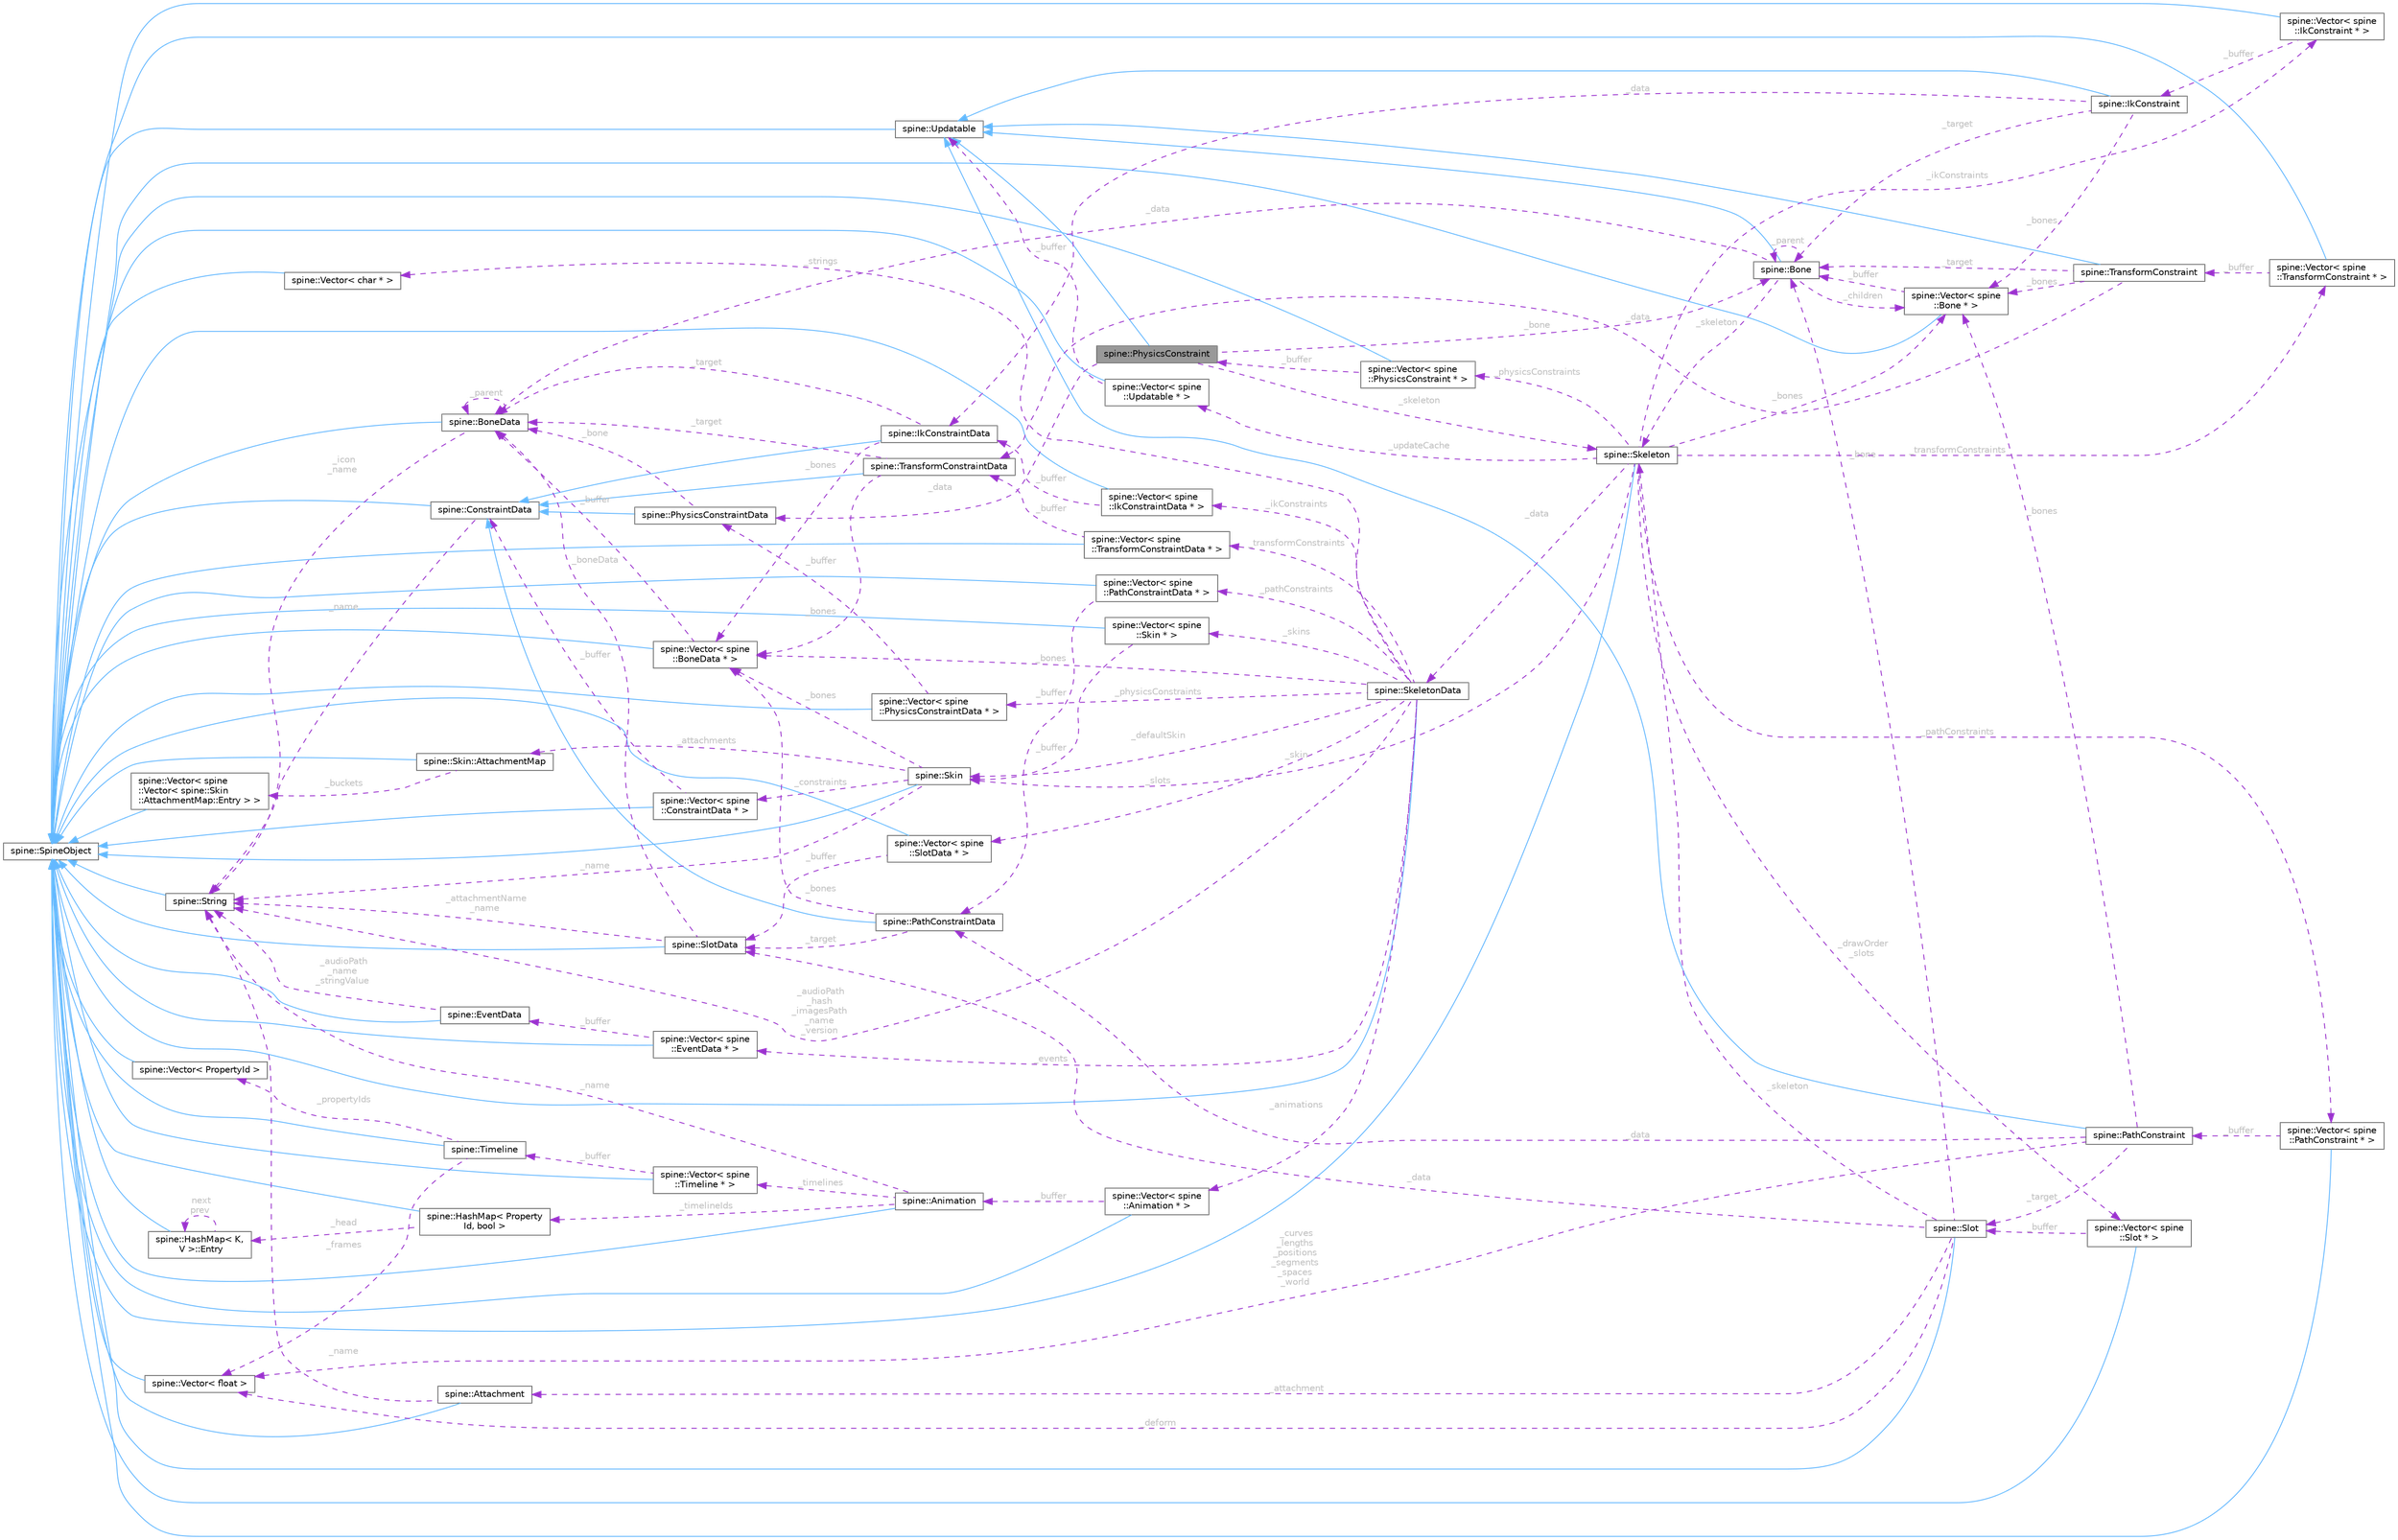 digraph "spine::PhysicsConstraint"
{
 // LATEX_PDF_SIZE
  bgcolor="transparent";
  edge [fontname=Helvetica,fontsize=10,labelfontname=Helvetica,labelfontsize=10];
  node [fontname=Helvetica,fontsize=10,shape=box,height=0.2,width=0.4];
  rankdir="LR";
  Node1 [id="Node000001",label="spine::PhysicsConstraint",height=0.2,width=0.4,color="gray40", fillcolor="grey60", style="filled", fontcolor="black",tooltip=" "];
  Node2 -> Node1 [id="edge1_Node000001_Node000002",dir="back",color="steelblue1",style="solid",tooltip=" "];
  Node2 [id="Node000002",label="spine::Updatable",height=0.2,width=0.4,color="gray40", fillcolor="white", style="filled",URL="$classspine_1_1_updatable.html",tooltip=" "];
  Node3 -> Node2 [id="edge2_Node000002_Node000003",dir="back",color="steelblue1",style="solid",tooltip=" "];
  Node3 [id="Node000003",label="spine::SpineObject",height=0.2,width=0.4,color="gray40", fillcolor="white", style="filled",URL="$classspine_1_1_spine_object.html",tooltip=" "];
  Node4 -> Node1 [id="edge3_Node000001_Node000004",dir="back",color="darkorchid3",style="dashed",tooltip=" ",label=" _data",fontcolor="grey" ];
  Node4 [id="Node000004",label="spine::PhysicsConstraintData",height=0.2,width=0.4,color="gray40", fillcolor="white", style="filled",URL="$classspine_1_1_physics_constraint_data.html",tooltip=" "];
  Node5 -> Node4 [id="edge4_Node000004_Node000005",dir="back",color="steelblue1",style="solid",tooltip=" "];
  Node5 [id="Node000005",label="spine::ConstraintData",height=0.2,width=0.4,color="gray40", fillcolor="white", style="filled",URL="$classspine_1_1_constraint_data.html",tooltip="The interface for all constraints."];
  Node3 -> Node5 [id="edge5_Node000005_Node000003",dir="back",color="steelblue1",style="solid",tooltip=" "];
  Node6 -> Node5 [id="edge6_Node000005_Node000006",dir="back",color="darkorchid3",style="dashed",tooltip=" ",label=" _name",fontcolor="grey" ];
  Node6 [id="Node000006",label="spine::String",height=0.2,width=0.4,color="gray40", fillcolor="white", style="filled",URL="$classspine_1_1_string.html",tooltip=" "];
  Node3 -> Node6 [id="edge7_Node000006_Node000003",dir="back",color="steelblue1",style="solid",tooltip=" "];
  Node7 -> Node4 [id="edge8_Node000004_Node000007",dir="back",color="darkorchid3",style="dashed",tooltip=" ",label=" _bone",fontcolor="grey" ];
  Node7 [id="Node000007",label="spine::BoneData",height=0.2,width=0.4,color="gray40", fillcolor="white", style="filled",URL="$classspine_1_1_bone_data.html",tooltip=" "];
  Node3 -> Node7 [id="edge9_Node000007_Node000003",dir="back",color="steelblue1",style="solid",tooltip=" "];
  Node6 -> Node7 [id="edge10_Node000007_Node000006",dir="back",color="darkorchid3",style="dashed",tooltip=" ",label=" _icon\n_name",fontcolor="grey" ];
  Node7 -> Node7 [id="edge11_Node000007_Node000007",dir="back",color="darkorchid3",style="dashed",tooltip=" ",label=" _parent",fontcolor="grey" ];
  Node8 -> Node1 [id="edge12_Node000001_Node000008",dir="back",color="darkorchid3",style="dashed",tooltip=" ",label=" _bone",fontcolor="grey" ];
  Node8 [id="Node000008",label="spine::Bone",height=0.2,width=0.4,color="gray40", fillcolor="white", style="filled",URL="$classspine_1_1_bone.html",tooltip=" "];
  Node2 -> Node8 [id="edge13_Node000008_Node000002",dir="back",color="steelblue1",style="solid",tooltip=" "];
  Node7 -> Node8 [id="edge14_Node000008_Node000007",dir="back",color="darkorchid3",style="dashed",tooltip=" ",label=" _data",fontcolor="grey" ];
  Node9 -> Node8 [id="edge15_Node000008_Node000009",dir="back",color="darkorchid3",style="dashed",tooltip=" ",label=" _skeleton",fontcolor="grey" ];
  Node9 [id="Node000009",label="spine::Skeleton",height=0.2,width=0.4,color="gray40", fillcolor="white", style="filled",URL="$classspine_1_1_skeleton.html",tooltip=" "];
  Node3 -> Node9 [id="edge16_Node000009_Node000003",dir="back",color="steelblue1",style="solid",tooltip=" "];
  Node10 -> Node9 [id="edge17_Node000009_Node000010",dir="back",color="darkorchid3",style="dashed",tooltip=" ",label=" _data",fontcolor="grey" ];
  Node10 [id="Node000010",label="spine::SkeletonData",height=0.2,width=0.4,color="gray40", fillcolor="white", style="filled",URL="$classspine_1_1_skeleton_data.html",tooltip="Stores the setup pose and all of the stateless data for a skeleton."];
  Node3 -> Node10 [id="edge18_Node000010_Node000003",dir="back",color="steelblue1",style="solid",tooltip=" "];
  Node6 -> Node10 [id="edge19_Node000010_Node000006",dir="back",color="darkorchid3",style="dashed",tooltip=" ",label=" _audioPath\n_hash\n_imagesPath\n_name\n_version",fontcolor="grey" ];
  Node11 -> Node10 [id="edge20_Node000010_Node000011",dir="back",color="darkorchid3",style="dashed",tooltip=" ",label=" _bones",fontcolor="grey" ];
  Node11 [id="Node000011",label="spine::Vector\< spine\l::BoneData * \>",height=0.2,width=0.4,color="gray40", fillcolor="white", style="filled",URL="$classspine_1_1_vector.html",tooltip=" "];
  Node3 -> Node11 [id="edge21_Node000011_Node000003",dir="back",color="steelblue1",style="solid",tooltip=" "];
  Node7 -> Node11 [id="edge22_Node000011_Node000007",dir="back",color="darkorchid3",style="dashed",tooltip=" ",label=" _buffer",fontcolor="grey" ];
  Node12 -> Node10 [id="edge23_Node000010_Node000012",dir="back",color="darkorchid3",style="dashed",tooltip=" ",label=" _slots",fontcolor="grey" ];
  Node12 [id="Node000012",label="spine::Vector\< spine\l::SlotData * \>",height=0.2,width=0.4,color="gray40", fillcolor="white", style="filled",URL="$classspine_1_1_vector.html",tooltip=" "];
  Node3 -> Node12 [id="edge24_Node000012_Node000003",dir="back",color="steelblue1",style="solid",tooltip=" "];
  Node13 -> Node12 [id="edge25_Node000012_Node000013",dir="back",color="darkorchid3",style="dashed",tooltip=" ",label=" _buffer",fontcolor="grey" ];
  Node13 [id="Node000013",label="spine::SlotData",height=0.2,width=0.4,color="gray40", fillcolor="white", style="filled",URL="$classspine_1_1_slot_data.html",tooltip=" "];
  Node3 -> Node13 [id="edge26_Node000013_Node000003",dir="back",color="steelblue1",style="solid",tooltip=" "];
  Node6 -> Node13 [id="edge27_Node000013_Node000006",dir="back",color="darkorchid3",style="dashed",tooltip=" ",label=" _attachmentName\n_name",fontcolor="grey" ];
  Node7 -> Node13 [id="edge28_Node000013_Node000007",dir="back",color="darkorchid3",style="dashed",tooltip=" ",label=" _boneData",fontcolor="grey" ];
  Node14 -> Node10 [id="edge29_Node000010_Node000014",dir="back",color="darkorchid3",style="dashed",tooltip=" ",label=" _skins",fontcolor="grey" ];
  Node14 [id="Node000014",label="spine::Vector\< spine\l::Skin * \>",height=0.2,width=0.4,color="gray40", fillcolor="white", style="filled",URL="$classspine_1_1_vector.html",tooltip=" "];
  Node3 -> Node14 [id="edge30_Node000014_Node000003",dir="back",color="steelblue1",style="solid",tooltip=" "];
  Node15 -> Node14 [id="edge31_Node000014_Node000015",dir="back",color="darkorchid3",style="dashed",tooltip=" ",label=" _buffer",fontcolor="grey" ];
  Node15 [id="Node000015",label="spine::Skin",height=0.2,width=0.4,color="gray40", fillcolor="white", style="filled",URL="$classspine_1_1_skin.html",tooltip=" "];
  Node3 -> Node15 [id="edge32_Node000015_Node000003",dir="back",color="steelblue1",style="solid",tooltip=" "];
  Node6 -> Node15 [id="edge33_Node000015_Node000006",dir="back",color="darkorchid3",style="dashed",tooltip=" ",label=" _name",fontcolor="grey" ];
  Node16 -> Node15 [id="edge34_Node000015_Node000016",dir="back",color="darkorchid3",style="dashed",tooltip=" ",label=" _attachments",fontcolor="grey" ];
  Node16 [id="Node000016",label="spine::Skin::AttachmentMap",height=0.2,width=0.4,color="gray40", fillcolor="white", style="filled",URL="$classspine_1_1_skin_1_1_attachment_map.html",tooltip=" "];
  Node3 -> Node16 [id="edge35_Node000016_Node000003",dir="back",color="steelblue1",style="solid",tooltip=" "];
  Node17 -> Node16 [id="edge36_Node000016_Node000017",dir="back",color="darkorchid3",style="dashed",tooltip=" ",label=" _buckets",fontcolor="grey" ];
  Node17 [id="Node000017",label="spine::Vector\< spine\l::Vector\< spine::Skin\l::AttachmentMap::Entry \> \>",height=0.2,width=0.4,color="gray40", fillcolor="white", style="filled",URL="$classspine_1_1_vector.html",tooltip=" "];
  Node3 -> Node17 [id="edge37_Node000017_Node000003",dir="back",color="steelblue1",style="solid",tooltip=" "];
  Node11 -> Node15 [id="edge38_Node000015_Node000011",dir="back",color="darkorchid3",style="dashed",tooltip=" ",label=" _bones",fontcolor="grey" ];
  Node18 -> Node15 [id="edge39_Node000015_Node000018",dir="back",color="darkorchid3",style="dashed",tooltip=" ",label=" _constraints",fontcolor="grey" ];
  Node18 [id="Node000018",label="spine::Vector\< spine\l::ConstraintData * \>",height=0.2,width=0.4,color="gray40", fillcolor="white", style="filled",URL="$classspine_1_1_vector.html",tooltip=" "];
  Node3 -> Node18 [id="edge40_Node000018_Node000003",dir="back",color="steelblue1",style="solid",tooltip=" "];
  Node5 -> Node18 [id="edge41_Node000018_Node000005",dir="back",color="darkorchid3",style="dashed",tooltip=" ",label=" _buffer",fontcolor="grey" ];
  Node15 -> Node10 [id="edge42_Node000010_Node000015",dir="back",color="darkorchid3",style="dashed",tooltip=" ",label=" _defaultSkin",fontcolor="grey" ];
  Node19 -> Node10 [id="edge43_Node000010_Node000019",dir="back",color="darkorchid3",style="dashed",tooltip=" ",label=" _events",fontcolor="grey" ];
  Node19 [id="Node000019",label="spine::Vector\< spine\l::EventData * \>",height=0.2,width=0.4,color="gray40", fillcolor="white", style="filled",URL="$classspine_1_1_vector.html",tooltip=" "];
  Node3 -> Node19 [id="edge44_Node000019_Node000003",dir="back",color="steelblue1",style="solid",tooltip=" "];
  Node20 -> Node19 [id="edge45_Node000019_Node000020",dir="back",color="darkorchid3",style="dashed",tooltip=" ",label=" _buffer",fontcolor="grey" ];
  Node20 [id="Node000020",label="spine::EventData",height=0.2,width=0.4,color="gray40", fillcolor="white", style="filled",URL="$classspine_1_1_event_data.html",tooltip="Stores the setup pose values for an Event."];
  Node3 -> Node20 [id="edge46_Node000020_Node000003",dir="back",color="steelblue1",style="solid",tooltip=" "];
  Node6 -> Node20 [id="edge47_Node000020_Node000006",dir="back",color="darkorchid3",style="dashed",tooltip=" ",label=" _audioPath\n_name\n_stringValue",fontcolor="grey" ];
  Node21 -> Node10 [id="edge48_Node000010_Node000021",dir="back",color="darkorchid3",style="dashed",tooltip=" ",label=" _animations",fontcolor="grey" ];
  Node21 [id="Node000021",label="spine::Vector\< spine\l::Animation * \>",height=0.2,width=0.4,color="gray40", fillcolor="white", style="filled",URL="$classspine_1_1_vector.html",tooltip=" "];
  Node3 -> Node21 [id="edge49_Node000021_Node000003",dir="back",color="steelblue1",style="solid",tooltip=" "];
  Node22 -> Node21 [id="edge50_Node000021_Node000022",dir="back",color="darkorchid3",style="dashed",tooltip=" ",label=" _buffer",fontcolor="grey" ];
  Node22 [id="Node000022",label="spine::Animation",height=0.2,width=0.4,color="gray40", fillcolor="white", style="filled",URL="$classspine_1_1_animation.html",tooltip=" "];
  Node3 -> Node22 [id="edge51_Node000022_Node000003",dir="back",color="steelblue1",style="solid",tooltip=" "];
  Node23 -> Node22 [id="edge52_Node000022_Node000023",dir="back",color="darkorchid3",style="dashed",tooltip=" ",label=" _timelines",fontcolor="grey" ];
  Node23 [id="Node000023",label="spine::Vector\< spine\l::Timeline * \>",height=0.2,width=0.4,color="gray40", fillcolor="white", style="filled",URL="$classspine_1_1_vector.html",tooltip=" "];
  Node3 -> Node23 [id="edge53_Node000023_Node000003",dir="back",color="steelblue1",style="solid",tooltip=" "];
  Node24 -> Node23 [id="edge54_Node000023_Node000024",dir="back",color="darkorchid3",style="dashed",tooltip=" ",label=" _buffer",fontcolor="grey" ];
  Node24 [id="Node000024",label="spine::Timeline",height=0.2,width=0.4,color="gray40", fillcolor="white", style="filled",URL="$classspine_1_1_timeline.html",tooltip=" "];
  Node3 -> Node24 [id="edge55_Node000024_Node000003",dir="back",color="steelblue1",style="solid",tooltip=" "];
  Node25 -> Node24 [id="edge56_Node000024_Node000025",dir="back",color="darkorchid3",style="dashed",tooltip=" ",label=" _propertyIds",fontcolor="grey" ];
  Node25 [id="Node000025",label="spine::Vector\< PropertyId \>",height=0.2,width=0.4,color="gray40", fillcolor="white", style="filled",URL="$classspine_1_1_vector.html",tooltip=" "];
  Node3 -> Node25 [id="edge57_Node000025_Node000003",dir="back",color="steelblue1",style="solid",tooltip=" "];
  Node26 -> Node24 [id="edge58_Node000024_Node000026",dir="back",color="darkorchid3",style="dashed",tooltip=" ",label=" _frames",fontcolor="grey" ];
  Node26 [id="Node000026",label="spine::Vector\< float \>",height=0.2,width=0.4,color="gray40", fillcolor="white", style="filled",URL="$classspine_1_1_vector.html",tooltip=" "];
  Node3 -> Node26 [id="edge59_Node000026_Node000003",dir="back",color="steelblue1",style="solid",tooltip=" "];
  Node27 -> Node22 [id="edge60_Node000022_Node000027",dir="back",color="darkorchid3",style="dashed",tooltip=" ",label=" _timelineIds",fontcolor="grey" ];
  Node27 [id="Node000027",label="spine::HashMap\< Property\lId, bool \>",height=0.2,width=0.4,color="gray40", fillcolor="white", style="filled",URL="$classspine_1_1_hash_map.html",tooltip=" "];
  Node3 -> Node27 [id="edge61_Node000027_Node000003",dir="back",color="steelblue1",style="solid",tooltip=" "];
  Node28 -> Node27 [id="edge62_Node000027_Node000028",dir="back",color="darkorchid3",style="dashed",tooltip=" ",label=" _head",fontcolor="grey" ];
  Node28 [id="Node000028",label="spine::HashMap\< K,\l V \>::Entry",height=0.2,width=0.4,color="gray40", fillcolor="white", style="filled",URL="$classspine_1_1_hash_map_1_1_entry.html",tooltip=" "];
  Node3 -> Node28 [id="edge63_Node000028_Node000003",dir="back",color="steelblue1",style="solid",tooltip=" "];
  Node28 -> Node28 [id="edge64_Node000028_Node000028",dir="back",color="darkorchid3",style="dashed",tooltip=" ",label=" next\nprev",fontcolor="grey" ];
  Node6 -> Node22 [id="edge65_Node000022_Node000006",dir="back",color="darkorchid3",style="dashed",tooltip=" ",label=" _name",fontcolor="grey" ];
  Node29 -> Node10 [id="edge66_Node000010_Node000029",dir="back",color="darkorchid3",style="dashed",tooltip=" ",label=" _ikConstraints",fontcolor="grey" ];
  Node29 [id="Node000029",label="spine::Vector\< spine\l::IkConstraintData * \>",height=0.2,width=0.4,color="gray40", fillcolor="white", style="filled",URL="$classspine_1_1_vector.html",tooltip=" "];
  Node3 -> Node29 [id="edge67_Node000029_Node000003",dir="back",color="steelblue1",style="solid",tooltip=" "];
  Node30 -> Node29 [id="edge68_Node000029_Node000030",dir="back",color="darkorchid3",style="dashed",tooltip=" ",label=" _buffer",fontcolor="grey" ];
  Node30 [id="Node000030",label="spine::IkConstraintData",height=0.2,width=0.4,color="gray40", fillcolor="white", style="filled",URL="$classspine_1_1_ik_constraint_data.html",tooltip=" "];
  Node5 -> Node30 [id="edge69_Node000030_Node000005",dir="back",color="steelblue1",style="solid",tooltip=" "];
  Node11 -> Node30 [id="edge70_Node000030_Node000011",dir="back",color="darkorchid3",style="dashed",tooltip=" ",label=" _bones",fontcolor="grey" ];
  Node7 -> Node30 [id="edge71_Node000030_Node000007",dir="back",color="darkorchid3",style="dashed",tooltip=" ",label=" _target",fontcolor="grey" ];
  Node31 -> Node10 [id="edge72_Node000010_Node000031",dir="back",color="darkorchid3",style="dashed",tooltip=" ",label=" _transformConstraints",fontcolor="grey" ];
  Node31 [id="Node000031",label="spine::Vector\< spine\l::TransformConstraintData * \>",height=0.2,width=0.4,color="gray40", fillcolor="white", style="filled",URL="$classspine_1_1_vector.html",tooltip=" "];
  Node3 -> Node31 [id="edge73_Node000031_Node000003",dir="back",color="steelblue1",style="solid",tooltip=" "];
  Node32 -> Node31 [id="edge74_Node000031_Node000032",dir="back",color="darkorchid3",style="dashed",tooltip=" ",label=" _buffer",fontcolor="grey" ];
  Node32 [id="Node000032",label="spine::TransformConstraintData",height=0.2,width=0.4,color="gray40", fillcolor="white", style="filled",URL="$classspine_1_1_transform_constraint_data.html",tooltip=" "];
  Node5 -> Node32 [id="edge75_Node000032_Node000005",dir="back",color="steelblue1",style="solid",tooltip=" "];
  Node11 -> Node32 [id="edge76_Node000032_Node000011",dir="back",color="darkorchid3",style="dashed",tooltip=" ",label=" _bones",fontcolor="grey" ];
  Node7 -> Node32 [id="edge77_Node000032_Node000007",dir="back",color="darkorchid3",style="dashed",tooltip=" ",label=" _target",fontcolor="grey" ];
  Node33 -> Node10 [id="edge78_Node000010_Node000033",dir="back",color="darkorchid3",style="dashed",tooltip=" ",label=" _pathConstraints",fontcolor="grey" ];
  Node33 [id="Node000033",label="spine::Vector\< spine\l::PathConstraintData * \>",height=0.2,width=0.4,color="gray40", fillcolor="white", style="filled",URL="$classspine_1_1_vector.html",tooltip=" "];
  Node3 -> Node33 [id="edge79_Node000033_Node000003",dir="back",color="steelblue1",style="solid",tooltip=" "];
  Node34 -> Node33 [id="edge80_Node000033_Node000034",dir="back",color="darkorchid3",style="dashed",tooltip=" ",label=" _buffer",fontcolor="grey" ];
  Node34 [id="Node000034",label="spine::PathConstraintData",height=0.2,width=0.4,color="gray40", fillcolor="white", style="filled",URL="$classspine_1_1_path_constraint_data.html",tooltip=" "];
  Node5 -> Node34 [id="edge81_Node000034_Node000005",dir="back",color="steelblue1",style="solid",tooltip=" "];
  Node11 -> Node34 [id="edge82_Node000034_Node000011",dir="back",color="darkorchid3",style="dashed",tooltip=" ",label=" _bones",fontcolor="grey" ];
  Node13 -> Node34 [id="edge83_Node000034_Node000013",dir="back",color="darkorchid3",style="dashed",tooltip=" ",label=" _target",fontcolor="grey" ];
  Node35 -> Node10 [id="edge84_Node000010_Node000035",dir="back",color="darkorchid3",style="dashed",tooltip=" ",label=" _physicsConstraints",fontcolor="grey" ];
  Node35 [id="Node000035",label="spine::Vector\< spine\l::PhysicsConstraintData * \>",height=0.2,width=0.4,color="gray40", fillcolor="white", style="filled",URL="$classspine_1_1_vector.html",tooltip=" "];
  Node3 -> Node35 [id="edge85_Node000035_Node000003",dir="back",color="steelblue1",style="solid",tooltip=" "];
  Node4 -> Node35 [id="edge86_Node000035_Node000004",dir="back",color="darkorchid3",style="dashed",tooltip=" ",label=" _buffer",fontcolor="grey" ];
  Node36 -> Node10 [id="edge87_Node000010_Node000036",dir="back",color="darkorchid3",style="dashed",tooltip=" ",label=" _strings",fontcolor="grey" ];
  Node36 [id="Node000036",label="spine::Vector\< char * \>",height=0.2,width=0.4,color="gray40", fillcolor="white", style="filled",URL="$classspine_1_1_vector.html",tooltip=" "];
  Node3 -> Node36 [id="edge88_Node000036_Node000003",dir="back",color="steelblue1",style="solid",tooltip=" "];
  Node37 -> Node9 [id="edge89_Node000009_Node000037",dir="back",color="darkorchid3",style="dashed",tooltip=" ",label=" _bones",fontcolor="grey" ];
  Node37 [id="Node000037",label="spine::Vector\< spine\l::Bone * \>",height=0.2,width=0.4,color="gray40", fillcolor="white", style="filled",URL="$classspine_1_1_vector.html",tooltip=" "];
  Node3 -> Node37 [id="edge90_Node000037_Node000003",dir="back",color="steelblue1",style="solid",tooltip=" "];
  Node8 -> Node37 [id="edge91_Node000037_Node000008",dir="back",color="darkorchid3",style="dashed",tooltip=" ",label=" _buffer",fontcolor="grey" ];
  Node38 -> Node9 [id="edge92_Node000009_Node000038",dir="back",color="darkorchid3",style="dashed",tooltip=" ",label=" _drawOrder\n_slots",fontcolor="grey" ];
  Node38 [id="Node000038",label="spine::Vector\< spine\l::Slot * \>",height=0.2,width=0.4,color="gray40", fillcolor="white", style="filled",URL="$classspine_1_1_vector.html",tooltip=" "];
  Node3 -> Node38 [id="edge93_Node000038_Node000003",dir="back",color="steelblue1",style="solid",tooltip=" "];
  Node39 -> Node38 [id="edge94_Node000038_Node000039",dir="back",color="darkorchid3",style="dashed",tooltip=" ",label=" _buffer",fontcolor="grey" ];
  Node39 [id="Node000039",label="spine::Slot",height=0.2,width=0.4,color="gray40", fillcolor="white", style="filled",URL="$classspine_1_1_slot.html",tooltip=" "];
  Node3 -> Node39 [id="edge95_Node000039_Node000003",dir="back",color="steelblue1",style="solid",tooltip=" "];
  Node13 -> Node39 [id="edge96_Node000039_Node000013",dir="back",color="darkorchid3",style="dashed",tooltip=" ",label=" _data",fontcolor="grey" ];
  Node8 -> Node39 [id="edge97_Node000039_Node000008",dir="back",color="darkorchid3",style="dashed",tooltip=" ",label=" _bone",fontcolor="grey" ];
  Node9 -> Node39 [id="edge98_Node000039_Node000009",dir="back",color="darkorchid3",style="dashed",tooltip=" ",label=" _skeleton",fontcolor="grey" ];
  Node40 -> Node39 [id="edge99_Node000039_Node000040",dir="back",color="darkorchid3",style="dashed",tooltip=" ",label=" _attachment",fontcolor="grey" ];
  Node40 [id="Node000040",label="spine::Attachment",height=0.2,width=0.4,color="gray40", fillcolor="white", style="filled",URL="$classspine_1_1_attachment.html",tooltip=" "];
  Node3 -> Node40 [id="edge100_Node000040_Node000003",dir="back",color="steelblue1",style="solid",tooltip=" "];
  Node6 -> Node40 [id="edge101_Node000040_Node000006",dir="back",color="darkorchid3",style="dashed",tooltip=" ",label=" _name",fontcolor="grey" ];
  Node26 -> Node39 [id="edge102_Node000039_Node000026",dir="back",color="darkorchid3",style="dashed",tooltip=" ",label=" _deform",fontcolor="grey" ];
  Node41 -> Node9 [id="edge103_Node000009_Node000041",dir="back",color="darkorchid3",style="dashed",tooltip=" ",label=" _ikConstraints",fontcolor="grey" ];
  Node41 [id="Node000041",label="spine::Vector\< spine\l::IkConstraint * \>",height=0.2,width=0.4,color="gray40", fillcolor="white", style="filled",URL="$classspine_1_1_vector.html",tooltip=" "];
  Node3 -> Node41 [id="edge104_Node000041_Node000003",dir="back",color="steelblue1",style="solid",tooltip=" "];
  Node42 -> Node41 [id="edge105_Node000041_Node000042",dir="back",color="darkorchid3",style="dashed",tooltip=" ",label=" _buffer",fontcolor="grey" ];
  Node42 [id="Node000042",label="spine::IkConstraint",height=0.2,width=0.4,color="gray40", fillcolor="white", style="filled",URL="$classspine_1_1_ik_constraint.html",tooltip=" "];
  Node2 -> Node42 [id="edge106_Node000042_Node000002",dir="back",color="steelblue1",style="solid",tooltip=" "];
  Node30 -> Node42 [id="edge107_Node000042_Node000030",dir="back",color="darkorchid3",style="dashed",tooltip=" ",label=" _data",fontcolor="grey" ];
  Node37 -> Node42 [id="edge108_Node000042_Node000037",dir="back",color="darkorchid3",style="dashed",tooltip=" ",label=" _bones",fontcolor="grey" ];
  Node8 -> Node42 [id="edge109_Node000042_Node000008",dir="back",color="darkorchid3",style="dashed",tooltip=" ",label=" _target",fontcolor="grey" ];
  Node43 -> Node9 [id="edge110_Node000009_Node000043",dir="back",color="darkorchid3",style="dashed",tooltip=" ",label=" _transformConstraints",fontcolor="grey" ];
  Node43 [id="Node000043",label="spine::Vector\< spine\l::TransformConstraint * \>",height=0.2,width=0.4,color="gray40", fillcolor="white", style="filled",URL="$classspine_1_1_vector.html",tooltip=" "];
  Node3 -> Node43 [id="edge111_Node000043_Node000003",dir="back",color="steelblue1",style="solid",tooltip=" "];
  Node44 -> Node43 [id="edge112_Node000043_Node000044",dir="back",color="darkorchid3",style="dashed",tooltip=" ",label=" _buffer",fontcolor="grey" ];
  Node44 [id="Node000044",label="spine::TransformConstraint",height=0.2,width=0.4,color="gray40", fillcolor="white", style="filled",URL="$classspine_1_1_transform_constraint.html",tooltip=" "];
  Node2 -> Node44 [id="edge113_Node000044_Node000002",dir="back",color="steelblue1",style="solid",tooltip=" "];
  Node32 -> Node44 [id="edge114_Node000044_Node000032",dir="back",color="darkorchid3",style="dashed",tooltip=" ",label=" _data",fontcolor="grey" ];
  Node37 -> Node44 [id="edge115_Node000044_Node000037",dir="back",color="darkorchid3",style="dashed",tooltip=" ",label=" _bones",fontcolor="grey" ];
  Node8 -> Node44 [id="edge116_Node000044_Node000008",dir="back",color="darkorchid3",style="dashed",tooltip=" ",label=" _target",fontcolor="grey" ];
  Node45 -> Node9 [id="edge117_Node000009_Node000045",dir="back",color="darkorchid3",style="dashed",tooltip=" ",label=" _pathConstraints",fontcolor="grey" ];
  Node45 [id="Node000045",label="spine::Vector\< spine\l::PathConstraint * \>",height=0.2,width=0.4,color="gray40", fillcolor="white", style="filled",URL="$classspine_1_1_vector.html",tooltip=" "];
  Node3 -> Node45 [id="edge118_Node000045_Node000003",dir="back",color="steelblue1",style="solid",tooltip=" "];
  Node46 -> Node45 [id="edge119_Node000045_Node000046",dir="back",color="darkorchid3",style="dashed",tooltip=" ",label=" _buffer",fontcolor="grey" ];
  Node46 [id="Node000046",label="spine::PathConstraint",height=0.2,width=0.4,color="gray40", fillcolor="white", style="filled",URL="$classspine_1_1_path_constraint.html",tooltip=" "];
  Node2 -> Node46 [id="edge120_Node000046_Node000002",dir="back",color="steelblue1",style="solid",tooltip=" "];
  Node34 -> Node46 [id="edge121_Node000046_Node000034",dir="back",color="darkorchid3",style="dashed",tooltip=" ",label=" _data",fontcolor="grey" ];
  Node37 -> Node46 [id="edge122_Node000046_Node000037",dir="back",color="darkorchid3",style="dashed",tooltip=" ",label=" _bones",fontcolor="grey" ];
  Node39 -> Node46 [id="edge123_Node000046_Node000039",dir="back",color="darkorchid3",style="dashed",tooltip=" ",label=" _target",fontcolor="grey" ];
  Node26 -> Node46 [id="edge124_Node000046_Node000026",dir="back",color="darkorchid3",style="dashed",tooltip=" ",label=" _curves\n_lengths\n_positions\n_segments\n_spaces\n_world",fontcolor="grey" ];
  Node47 -> Node9 [id="edge125_Node000009_Node000047",dir="back",color="darkorchid3",style="dashed",tooltip=" ",label=" _physicsConstraints",fontcolor="grey" ];
  Node47 [id="Node000047",label="spine::Vector\< spine\l::PhysicsConstraint * \>",height=0.2,width=0.4,color="gray40", fillcolor="white", style="filled",URL="$classspine_1_1_vector.html",tooltip=" "];
  Node3 -> Node47 [id="edge126_Node000047_Node000003",dir="back",color="steelblue1",style="solid",tooltip=" "];
  Node1 -> Node47 [id="edge127_Node000047_Node000001",dir="back",color="darkorchid3",style="dashed",tooltip=" ",label=" _buffer",fontcolor="grey" ];
  Node48 -> Node9 [id="edge128_Node000009_Node000048",dir="back",color="darkorchid3",style="dashed",tooltip=" ",label=" _updateCache",fontcolor="grey" ];
  Node48 [id="Node000048",label="spine::Vector\< spine\l::Updatable * \>",height=0.2,width=0.4,color="gray40", fillcolor="white", style="filled",URL="$classspine_1_1_vector.html",tooltip=" "];
  Node3 -> Node48 [id="edge129_Node000048_Node000003",dir="back",color="steelblue1",style="solid",tooltip=" "];
  Node2 -> Node48 [id="edge130_Node000048_Node000002",dir="back",color="darkorchid3",style="dashed",tooltip=" ",label=" _buffer",fontcolor="grey" ];
  Node15 -> Node9 [id="edge131_Node000009_Node000015",dir="back",color="darkorchid3",style="dashed",tooltip=" ",label=" _skin",fontcolor="grey" ];
  Node8 -> Node8 [id="edge132_Node000008_Node000008",dir="back",color="darkorchid3",style="dashed",tooltip=" ",label=" _parent",fontcolor="grey" ];
  Node37 -> Node8 [id="edge133_Node000008_Node000037",dir="back",color="darkorchid3",style="dashed",tooltip=" ",label=" _children",fontcolor="grey" ];
  Node9 -> Node1 [id="edge134_Node000001_Node000009",dir="back",color="darkorchid3",style="dashed",tooltip=" ",label=" _skeleton",fontcolor="grey" ];
}
